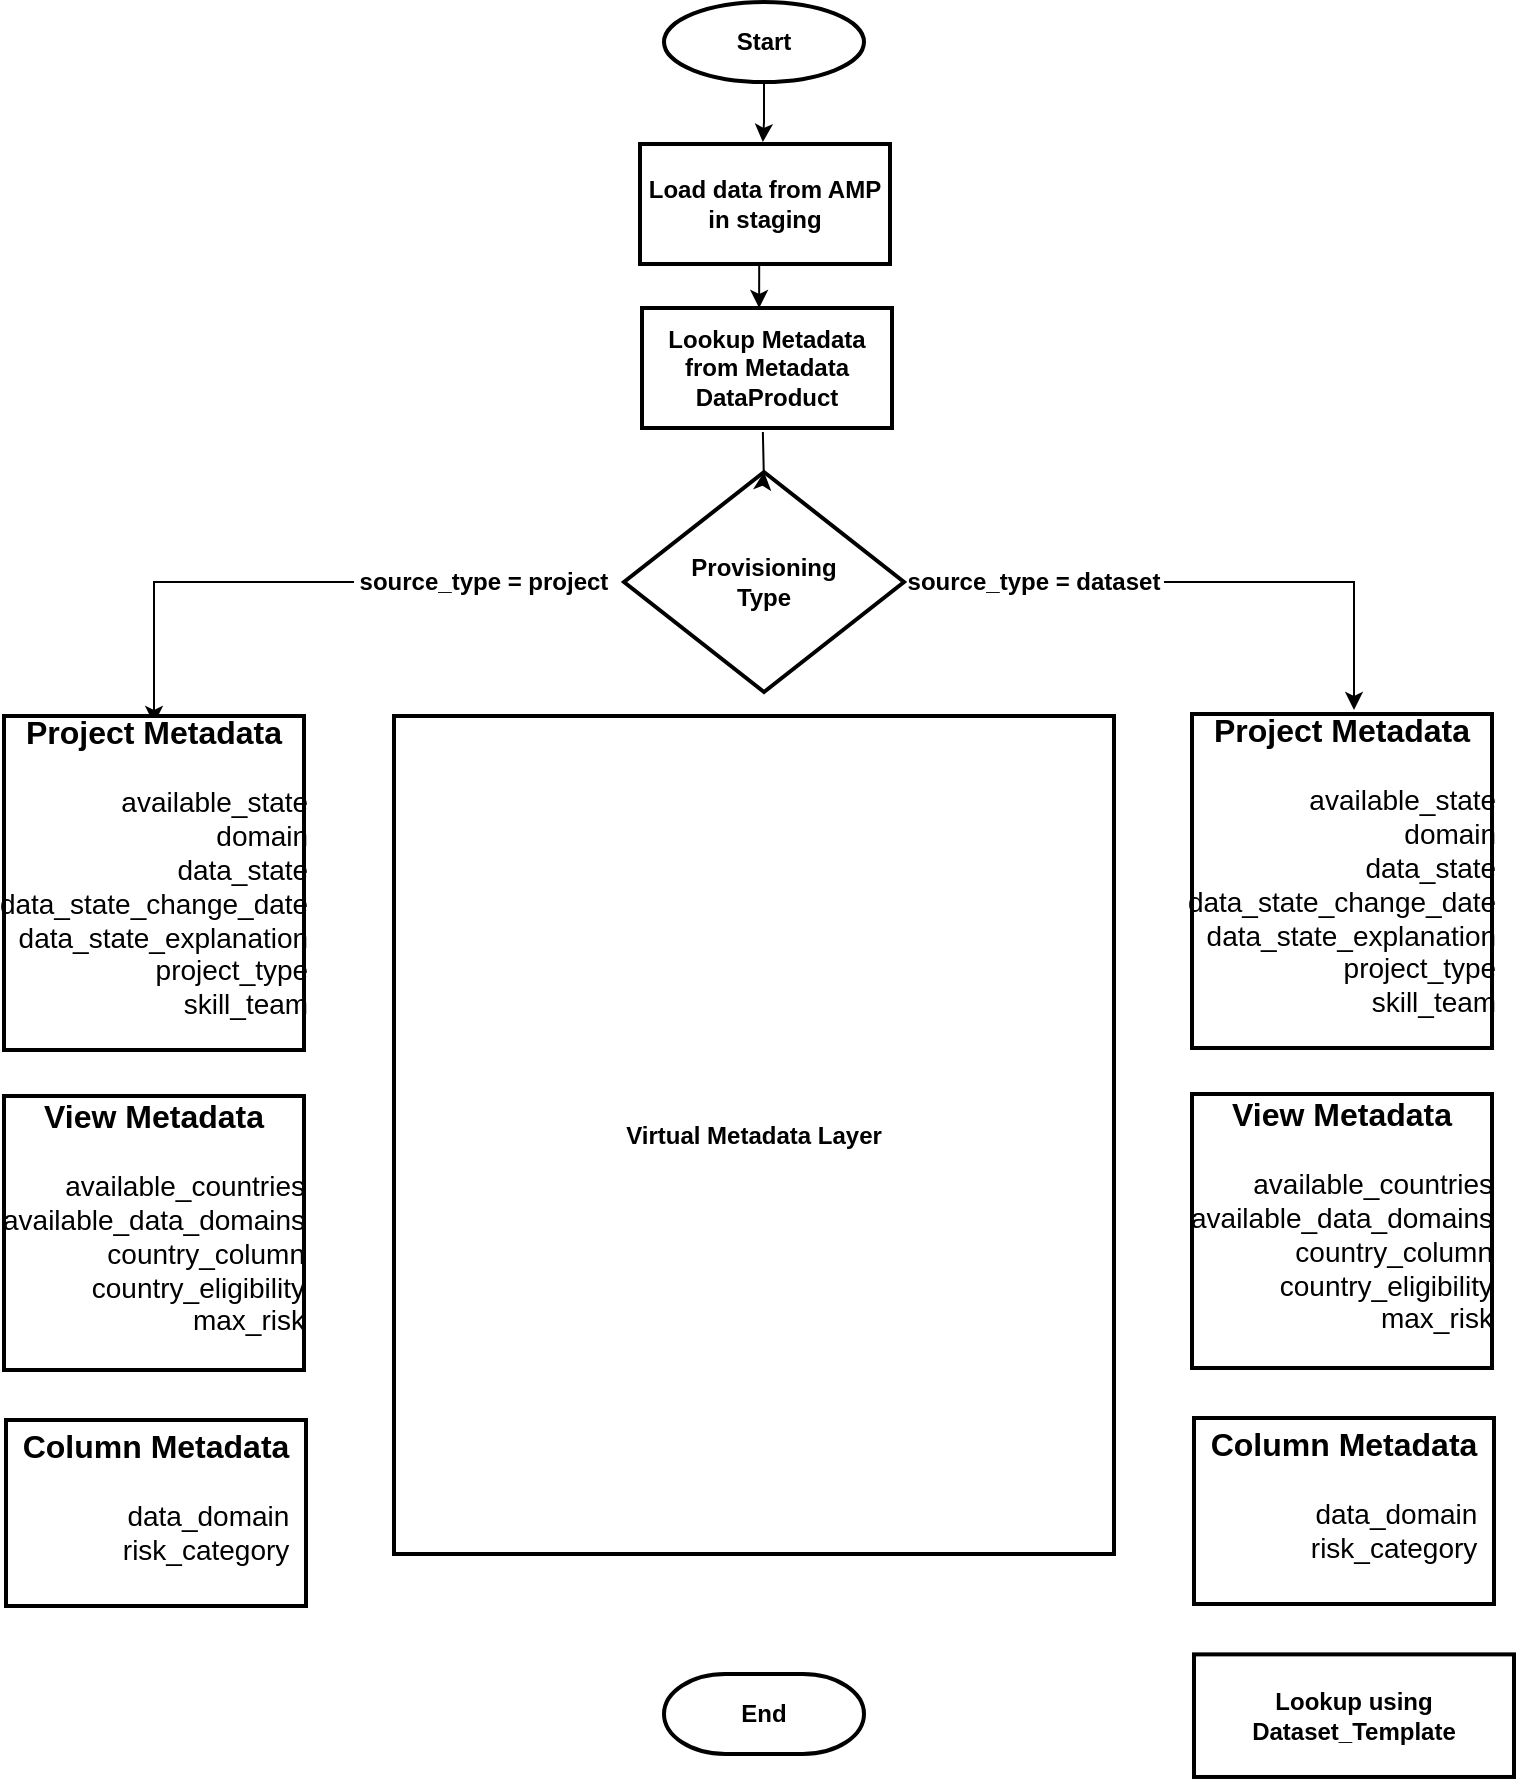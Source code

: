 <mxfile version="21.0.8" type="github">
  <diagram name="Page-1" id="f88M550kvle-WTcgTjd2">
    <mxGraphModel dx="1154" dy="646" grid="1" gridSize="10" guides="1" tooltips="1" connect="1" arrows="1" fold="1" page="1" pageScale="1" pageWidth="850" pageHeight="1100" math="0" shadow="0">
      <root>
        <mxCell id="0" />
        <mxCell id="1" parent="0" />
        <mxCell id="BGHaj4Kj2rnMo7OcjPdP-8" value="&lt;b style=&quot;&quot;&gt;Provisioning &lt;br&gt;Type&lt;/b&gt;" style="strokeWidth=2;html=1;shape=mxgraph.flowchart.decision;whiteSpace=wrap;" parent="1" vertex="1">
          <mxGeometry x="355" y="291" width="140" height="110" as="geometry" />
        </mxCell>
        <mxCell id="BGHaj4Kj2rnMo7OcjPdP-12" value="" style="edgeStyle=orthogonalEdgeStyle;rounded=0;orthogonalLoop=1;jettySize=auto;html=1;" parent="1" source="BGHaj4Kj2rnMo7OcjPdP-10" edge="1">
          <mxGeometry relative="1" as="geometry">
            <mxPoint x="424.429" y="126" as="targetPoint" />
          </mxGeometry>
        </mxCell>
        <mxCell id="BGHaj4Kj2rnMo7OcjPdP-10" value="&lt;font size=&quot;1&quot; style=&quot;&quot;&gt;&lt;b style=&quot;font-size: 12px;&quot;&gt;Start&lt;/b&gt;&lt;/font&gt;" style="strokeWidth=2;html=1;shape=mxgraph.flowchart.start_1;whiteSpace=wrap;" parent="1" vertex="1">
          <mxGeometry x="375" y="56" width="100" height="40" as="geometry" />
        </mxCell>
        <mxCell id="BGHaj4Kj2rnMo7OcjPdP-13" value="" style="edgeStyle=orthogonalEdgeStyle;rounded=0;orthogonalLoop=1;jettySize=auto;html=1;" parent="1" target="BGHaj4Kj2rnMo7OcjPdP-8" edge="1">
          <mxGeometry relative="1" as="geometry">
            <mxPoint x="424.429" y="271" as="sourcePoint" />
          </mxGeometry>
        </mxCell>
        <mxCell id="BGHaj4Kj2rnMo7OcjPdP-25" style="edgeStyle=orthogonalEdgeStyle;rounded=0;orthogonalLoop=1;jettySize=auto;html=1;" parent="1" source="BGHaj4Kj2rnMo7OcjPdP-14" edge="1">
          <mxGeometry relative="1" as="geometry">
            <Array as="points">
              <mxPoint x="120" y="346" />
            </Array>
            <mxPoint x="120" y="417" as="targetPoint" />
          </mxGeometry>
        </mxCell>
        <mxCell id="BGHaj4Kj2rnMo7OcjPdP-14" value="&lt;b&gt;source_type = project&lt;/b&gt;" style="text;html=1;strokeColor=none;fillColor=none;align=center;verticalAlign=middle;whiteSpace=wrap;rounded=0;" parent="1" vertex="1">
          <mxGeometry x="220" y="331" width="130" height="30" as="geometry" />
        </mxCell>
        <mxCell id="BGHaj4Kj2rnMo7OcjPdP-24" style="edgeStyle=orthogonalEdgeStyle;rounded=0;orthogonalLoop=1;jettySize=auto;html=1;" parent="1" source="BGHaj4Kj2rnMo7OcjPdP-15" edge="1">
          <mxGeometry relative="1" as="geometry">
            <mxPoint x="720" y="410" as="targetPoint" />
            <Array as="points">
              <mxPoint x="720" y="346" />
            </Array>
          </mxGeometry>
        </mxCell>
        <mxCell id="BGHaj4Kj2rnMo7OcjPdP-15" value="&lt;b&gt;source_type = dataset&lt;/b&gt;" style="text;html=1;strokeColor=none;fillColor=none;align=center;verticalAlign=middle;whiteSpace=wrap;rounded=0;" parent="1" vertex="1">
          <mxGeometry x="495" y="331" width="130" height="30" as="geometry" />
        </mxCell>
        <mxCell id="BGHaj4Kj2rnMo7OcjPdP-27" value="&lt;div class=&quot;O0&quot;&gt;&lt;b&gt;Virtual Metadata Layer&lt;/b&gt;&lt;/div&gt;" style="rounded=1;whiteSpace=wrap;html=1;absoluteArcSize=1;arcSize=0;strokeWidth=2;" parent="1" vertex="1">
          <mxGeometry x="240" y="413" width="360" height="419" as="geometry" />
        </mxCell>
        <mxCell id="BGHaj4Kj2rnMo7OcjPdP-47" value="&lt;b&gt;End&lt;/b&gt;" style="strokeWidth=2;html=1;shape=mxgraph.flowchart.terminator;whiteSpace=wrap;" parent="1" vertex="1">
          <mxGeometry x="375" y="892" width="100" height="40" as="geometry" />
        </mxCell>
        <mxCell id="ExQLO-zWQaEfEY6crAvr-5" style="edgeStyle=orthogonalEdgeStyle;rounded=0;orthogonalLoop=1;jettySize=auto;html=1;exitX=0.5;exitY=1;exitDx=0;exitDy=0;" edge="1" parent="1">
          <mxGeometry relative="1" as="geometry">
            <mxPoint x="421.5" y="187" as="sourcePoint" />
            <mxPoint x="422.571" y="209.0" as="targetPoint" />
          </mxGeometry>
        </mxCell>
        <mxCell id="ExQLO-zWQaEfEY6crAvr-1" value="&lt;font size=&quot;1&quot;&gt;&lt;b style=&quot;font-size: 12px;&quot;&gt;Load data from AMP in staging&lt;/b&gt;&lt;/font&gt;" style="rounded=1;whiteSpace=wrap;html=1;absoluteArcSize=1;arcSize=0;strokeWidth=2;" vertex="1" parent="1">
          <mxGeometry x="363" y="127" width="125" height="60" as="geometry" />
        </mxCell>
        <mxCell id="ExQLO-zWQaEfEY6crAvr-2" value="&lt;font size=&quot;1&quot;&gt;&lt;b style=&quot;font-size: 12px;&quot;&gt;Lookup Metadata from Metadata DataProduct&lt;/b&gt;&lt;/font&gt;" style="rounded=1;whiteSpace=wrap;html=1;absoluteArcSize=1;arcSize=0;strokeWidth=2;" vertex="1" parent="1">
          <mxGeometry x="364" y="209" width="125" height="60" as="geometry" />
        </mxCell>
        <mxCell id="BGHaj4Kj2rnMo7OcjPdP-17" value="&lt;div class=&quot;O0&quot;&gt;&lt;b&gt;&lt;font style=&quot;font-size: 16px;&quot;&gt;Project Metadata&lt;/font&gt;&lt;/b&gt;&lt;/div&gt;&lt;div style=&quot;font-size: 14px;&quot; class=&quot;O0&quot;&gt;&lt;br&gt;&lt;div style=&quot;text-align: right;&quot;&gt;&lt;span style=&quot;background-color: initial;&quot;&gt;&lt;font style=&quot;font-size: 14px;&quot;&gt;available_state&lt;/font&gt;&lt;/span&gt;&lt;/div&gt;&lt;div style=&quot;text-align: right;&quot;&gt;&lt;span style=&quot;background-color: initial;&quot;&gt;&lt;font style=&quot;font-size: 14px;&quot;&gt;domain&lt;/font&gt;&lt;/span&gt;&lt;/div&gt;&lt;/div&gt;&lt;div style=&quot;text-align: right; font-size: 14px;&quot; class=&quot;O0&quot;&gt;&lt;font style=&quot;font-size: 14px;&quot;&gt;data_state&lt;br&gt;&lt;/font&gt;&lt;/div&gt;&lt;div style=&quot;text-align: right; font-size: 14px;&quot; class=&quot;O0&quot;&gt;&lt;font style=&quot;font-size: 14px;&quot;&gt;data_state_change_date&lt;br&gt;&lt;/font&gt;&lt;/div&gt;&lt;div style=&quot;text-align: right; font-size: 14px;&quot; class=&quot;O0&quot;&gt;&lt;font style=&quot;font-size: 14px;&quot;&gt;data_state_explanation&lt;br&gt;&lt;/font&gt;&lt;/div&gt;&lt;div style=&quot;text-align: right; font-size: 14px;&quot; class=&quot;O0&quot;&gt;&lt;font style=&quot;font-size: 14px;&quot;&gt;project_type&lt;br&gt;&lt;/font&gt;&lt;/div&gt;&lt;div style=&quot;text-align: right; font-size: 14px;&quot; class=&quot;O0&quot;&gt;&lt;font style=&quot;font-size: 14px;&quot;&gt;&lt;font style=&quot;font-size: 14px;&quot;&gt;skill_team&lt;/font&gt;&lt;br&gt;&lt;/font&gt;&lt;/div&gt;&lt;div style=&quot;font-size: 14px;&quot; class=&quot;O0&quot;&gt;&lt;br&gt;&lt;/div&gt;" style="rounded=1;whiteSpace=wrap;html=1;absoluteArcSize=1;arcSize=0;strokeWidth=2;container=0;" parent="1" vertex="1">
          <mxGeometry x="45" y="413" width="150" height="167" as="geometry" />
        </mxCell>
        <mxCell id="BGHaj4Kj2rnMo7OcjPdP-23" value="&lt;div class=&quot;O0&quot;&gt;&lt;b&gt;Lookup using Dataset_Template&lt;/b&gt;&lt;/div&gt;" style="rounded=1;whiteSpace=wrap;html=1;absoluteArcSize=1;arcSize=0;strokeWidth=2;container=0;" parent="1" vertex="1">
          <mxGeometry x="640" y="882.194" width="160" height="61.29" as="geometry" />
        </mxCell>
        <mxCell id="ExQLO-zWQaEfEY6crAvr-7" value="&lt;div class=&quot;O0&quot;&gt;&lt;b&gt;&lt;font style=&quot;font-size: 16px;&quot;&gt;View Metadata&lt;/font&gt;&lt;/b&gt;&lt;/div&gt;&lt;div style=&quot;font-size: 14px;&quot; class=&quot;O0&quot;&gt;&lt;br&gt;&lt;div style=&quot;text-align: right;&quot;&gt;&lt;font style=&quot;font-size: 14px;&quot;&gt;available_countries&lt;br&gt;&lt;/font&gt;&lt;/div&gt;&lt;div style=&quot;text-align: right;&quot;&gt;&lt;font style=&quot;font-size: 14px;&quot;&gt;available_data_domains&lt;br&gt;&lt;/font&gt;&lt;/div&gt;&lt;/div&gt;&lt;div style=&quot;text-align: right; font-size: 14px;&quot; class=&quot;O0&quot;&gt;&lt;font style=&quot;font-size: 14px;&quot;&gt;country_column&lt;br&gt;&lt;/font&gt;&lt;/div&gt;&lt;div style=&quot;text-align: right; font-size: 14px;&quot; class=&quot;O0&quot;&gt;&lt;font style=&quot;font-size: 14px;&quot;&gt;country_eligibility&lt;br&gt;&lt;/font&gt;&lt;/div&gt;&lt;div style=&quot;text-align: right; font-size: 14px;&quot; class=&quot;O0&quot;&gt;&lt;font style=&quot;font-size: 14px;&quot;&gt;max_risk&lt;/font&gt;&lt;/div&gt;&lt;div style=&quot;font-size: 14px;&quot; class=&quot;O0&quot;&gt;&lt;br&gt;&lt;/div&gt;" style="rounded=1;whiteSpace=wrap;html=1;absoluteArcSize=1;arcSize=0;strokeWidth=2;container=0;" vertex="1" parent="1">
          <mxGeometry x="45" y="603" width="150" height="137" as="geometry" />
        </mxCell>
        <mxCell id="ExQLO-zWQaEfEY6crAvr-8" value="&lt;div class=&quot;O0&quot;&gt;&lt;b&gt;&lt;font style=&quot;font-size: 16px;&quot;&gt;Column Metadata&lt;/font&gt;&lt;/b&gt;&lt;/div&gt;&lt;div style=&quot;font-size: 14px;&quot; class=&quot;O0&quot;&gt;&lt;br&gt;&lt;div style=&quot;text-align: right;&quot;&gt;data_domain&lt;/div&gt;&lt;div style=&quot;text-align: right;&quot;&gt;risk_category&lt;/div&gt;&lt;/div&gt;&lt;div style=&quot;font-size: 14px;&quot; class=&quot;O0&quot;&gt;&lt;br&gt;&lt;/div&gt;" style="rounded=1;whiteSpace=wrap;html=1;absoluteArcSize=1;arcSize=0;strokeWidth=2;container=0;" vertex="1" parent="1">
          <mxGeometry x="46" y="765" width="150" height="93" as="geometry" />
        </mxCell>
        <mxCell id="ExQLO-zWQaEfEY6crAvr-9" value="&lt;div class=&quot;O0&quot;&gt;&lt;b&gt;&lt;font style=&quot;font-size: 16px;&quot;&gt;Project Metadata&lt;/font&gt;&lt;/b&gt;&lt;/div&gt;&lt;div style=&quot;font-size: 14px;&quot; class=&quot;O0&quot;&gt;&lt;br&gt;&lt;div style=&quot;text-align: right;&quot;&gt;&lt;span style=&quot;background-color: initial;&quot;&gt;&lt;font style=&quot;font-size: 14px;&quot;&gt;available_state&lt;/font&gt;&lt;/span&gt;&lt;/div&gt;&lt;div style=&quot;text-align: right;&quot;&gt;&lt;span style=&quot;background-color: initial;&quot;&gt;&lt;font style=&quot;font-size: 14px;&quot;&gt;domain&lt;/font&gt;&lt;/span&gt;&lt;/div&gt;&lt;/div&gt;&lt;div style=&quot;text-align: right; font-size: 14px;&quot; class=&quot;O0&quot;&gt;&lt;font style=&quot;font-size: 14px;&quot;&gt;data_state&lt;br&gt;&lt;/font&gt;&lt;/div&gt;&lt;div style=&quot;text-align: right; font-size: 14px;&quot; class=&quot;O0&quot;&gt;&lt;font style=&quot;font-size: 14px;&quot;&gt;data_state_change_date&lt;br&gt;&lt;/font&gt;&lt;/div&gt;&lt;div style=&quot;text-align: right; font-size: 14px;&quot; class=&quot;O0&quot;&gt;&lt;font style=&quot;font-size: 14px;&quot;&gt;data_state_explanation&lt;br&gt;&lt;/font&gt;&lt;/div&gt;&lt;div style=&quot;text-align: right; font-size: 14px;&quot; class=&quot;O0&quot;&gt;&lt;font style=&quot;font-size: 14px;&quot;&gt;project_type&lt;br&gt;&lt;/font&gt;&lt;/div&gt;&lt;div style=&quot;text-align: right; font-size: 14px;&quot; class=&quot;O0&quot;&gt;&lt;font style=&quot;font-size: 14px;&quot;&gt;&lt;font style=&quot;font-size: 14px;&quot;&gt;skill_team&lt;/font&gt;&lt;br&gt;&lt;/font&gt;&lt;/div&gt;&lt;div style=&quot;font-size: 14px;&quot; class=&quot;O0&quot;&gt;&lt;br&gt;&lt;/div&gt;" style="rounded=1;whiteSpace=wrap;html=1;absoluteArcSize=1;arcSize=0;strokeWidth=2;container=0;" vertex="1" parent="1">
          <mxGeometry x="639" y="412" width="150" height="167" as="geometry" />
        </mxCell>
        <mxCell id="ExQLO-zWQaEfEY6crAvr-10" value="&lt;div class=&quot;O0&quot;&gt;&lt;b&gt;&lt;font style=&quot;font-size: 16px;&quot;&gt;View Metadata&lt;/font&gt;&lt;/b&gt;&lt;/div&gt;&lt;div style=&quot;font-size: 14px;&quot; class=&quot;O0&quot;&gt;&lt;br&gt;&lt;div style=&quot;text-align: right;&quot;&gt;&lt;font style=&quot;font-size: 14px;&quot;&gt;available_countries&lt;br&gt;&lt;/font&gt;&lt;/div&gt;&lt;div style=&quot;text-align: right;&quot;&gt;&lt;font style=&quot;font-size: 14px;&quot;&gt;available_data_domains&lt;br&gt;&lt;/font&gt;&lt;/div&gt;&lt;/div&gt;&lt;div style=&quot;text-align: right; font-size: 14px;&quot; class=&quot;O0&quot;&gt;&lt;font style=&quot;font-size: 14px;&quot;&gt;country_column&lt;br&gt;&lt;/font&gt;&lt;/div&gt;&lt;div style=&quot;text-align: right; font-size: 14px;&quot; class=&quot;O0&quot;&gt;&lt;font style=&quot;font-size: 14px;&quot;&gt;country_eligibility&lt;br&gt;&lt;/font&gt;&lt;/div&gt;&lt;div style=&quot;text-align: right; font-size: 14px;&quot; class=&quot;O0&quot;&gt;&lt;font style=&quot;font-size: 14px;&quot;&gt;max_risk&lt;/font&gt;&lt;/div&gt;&lt;div style=&quot;font-size: 14px;&quot; class=&quot;O0&quot;&gt;&lt;br&gt;&lt;/div&gt;" style="rounded=1;whiteSpace=wrap;html=1;absoluteArcSize=1;arcSize=0;strokeWidth=2;container=0;" vertex="1" parent="1">
          <mxGeometry x="639" y="602" width="150" height="137" as="geometry" />
        </mxCell>
        <mxCell id="ExQLO-zWQaEfEY6crAvr-11" value="&lt;div class=&quot;O0&quot;&gt;&lt;b&gt;&lt;font style=&quot;font-size: 16px;&quot;&gt;Column Metadata&lt;/font&gt;&lt;/b&gt;&lt;/div&gt;&lt;div style=&quot;font-size: 14px;&quot; class=&quot;O0&quot;&gt;&lt;br&gt;&lt;div style=&quot;text-align: right;&quot;&gt;data_domain&lt;/div&gt;&lt;div style=&quot;text-align: right;&quot;&gt;risk_category&lt;/div&gt;&lt;/div&gt;&lt;div style=&quot;font-size: 14px;&quot; class=&quot;O0&quot;&gt;&lt;br&gt;&lt;/div&gt;" style="rounded=1;whiteSpace=wrap;html=1;absoluteArcSize=1;arcSize=0;strokeWidth=2;container=0;" vertex="1" parent="1">
          <mxGeometry x="640" y="764" width="150" height="93" as="geometry" />
        </mxCell>
      </root>
    </mxGraphModel>
  </diagram>
</mxfile>
